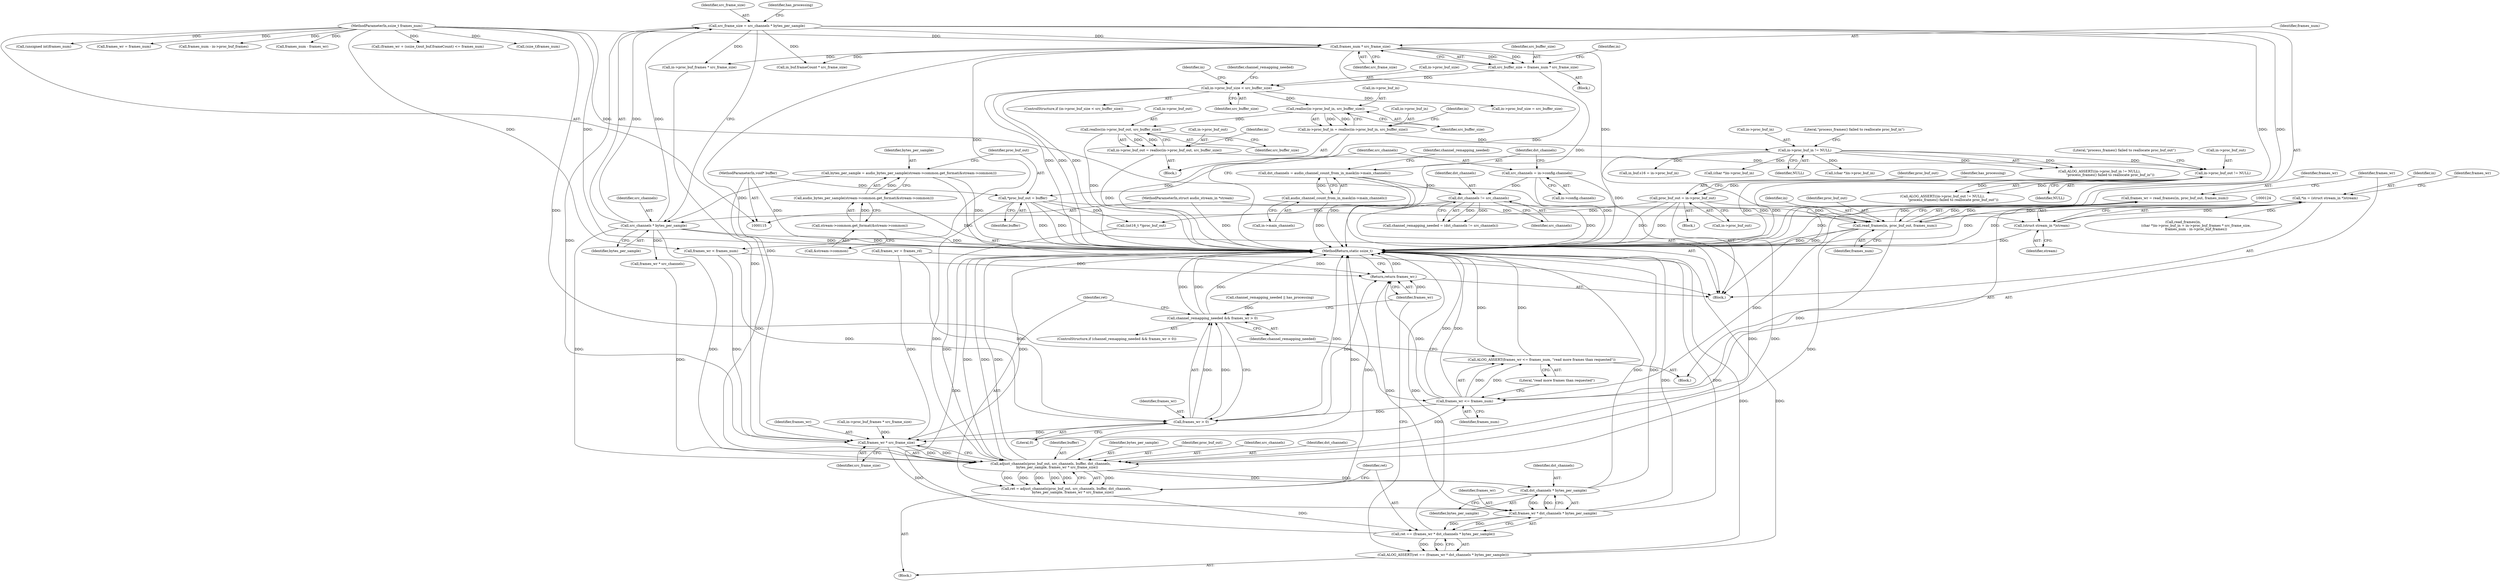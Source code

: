 digraph "0_Android_7df7ec13b1d222ac3a66797fbe432605ea8f973f@API" {
"1000428" [label="(Call,frames_wr = read_frames(in, proc_buf_out, frames_num))"];
"1000430" [label="(Call,read_frames(in, proc_buf_out, frames_num))"];
"1000121" [label="(Call,*in = (struct stream_in *)stream)"];
"1000123" [label="(Call,(struct stream_in *)stream)"];
"1000116" [label="(MethodParameterIn,struct audio_stream_in *stream)"];
"1000236" [label="(Call,proc_buf_out = in->proc_buf_out)"];
"1000227" [label="(Call,in->proc_buf_out != NULL)"];
"1000217" [label="(Call,in->proc_buf_out = realloc(in->proc_buf_out, src_buffer_size))"];
"1000221" [label="(Call,realloc(in->proc_buf_out, src_buffer_size))"];
"1000205" [label="(Call,realloc(in->proc_buf_in, src_buffer_size))"];
"1000190" [label="(Call,in->proc_buf_size < src_buffer_size)"];
"1000184" [label="(Call,src_buffer_size = frames_num * src_frame_size)"];
"1000186" [label="(Call,frames_num * src_frame_size)"];
"1000118" [label="(MethodParameterIn,ssize_t frames_num)"];
"1000165" [label="(Call,src_frame_size = src_channels * bytes_per_sample)"];
"1000167" [label="(Call,src_channels * bytes_per_sample)"];
"1000161" [label="(Call,dst_channels != src_channels)"];
"1000152" [label="(Call,dst_channels = audio_channel_count_from_in_mask(in->main_channels))"];
"1000154" [label="(Call,audio_channel_count_from_in_mask(in->main_channels))"];
"1000144" [label="(Call,src_channels = in->config.channels)"];
"1000131" [label="(Call,bytes_per_sample = audio_bytes_per_sample(stream->common.get_format(&stream->common)))"];
"1000133" [label="(Call,audio_bytes_per_sample(stream->common.get_format(&stream->common)))"];
"1000134" [label="(Call,stream->common.get_format(&stream->common))"];
"1000211" [label="(Call,in->proc_buf_in != NULL)"];
"1000201" [label="(Call,in->proc_buf_in = realloc(in->proc_buf_in, src_buffer_size))"];
"1000140" [label="(Call,*proc_buf_out = buffer)"];
"1000117" [label="(MethodParameterIn,void* buffer)"];
"1000435" [label="(Call,frames_wr <= frames_num)"];
"1000434" [label="(Call,ALOG_ASSERT(frames_wr <= frames_num, \"read more frames than requested\"))"];
"1000442" [label="(Call,frames_wr > 0)"];
"1000440" [label="(Call,channel_remapping_needed && frames_wr > 0)"];
"1000455" [label="(Call,frames_wr * src_frame_size)"];
"1000449" [label="(Call,adjust_channels(proc_buf_out, src_channels, buffer, dst_channels,\n            bytes_per_sample, frames_wr * src_frame_size))"];
"1000447" [label="(Call,ret = adjust_channels(proc_buf_out, src_channels, buffer, dst_channels,\n            bytes_per_sample, frames_wr * src_frame_size))"];
"1000459" [label="(Call,ret == (frames_wr * dst_channels * bytes_per_sample))"];
"1000458" [label="(Call,ALOG_ASSERT(ret == (frames_wr * dst_channels * bytes_per_sample)))"];
"1000463" [label="(Call,dst_channels * bytes_per_sample)"];
"1000461" [label="(Call,frames_wr * dst_channels * bytes_per_sample)"];
"1000466" [label="(Return,return frames_wr;)"];
"1000369" [label="(Call,(char *)in->proc_buf_in)"];
"1000441" [label="(Identifier,channel_remapping_needed)"];
"1000448" [label="(Identifier,ret)"];
"1000221" [label="(Call,realloc(in->proc_buf_out, src_buffer_size))"];
"1000179" [label="(Call,channel_remapping_needed || has_processing)"];
"1000227" [label="(Call,in->proc_buf_out != NULL)"];
"1000467" [label="(Identifier,frames_wr)"];
"1000133" [label="(Call,audio_bytes_per_sample(stream->common.get_format(&stream->common)))"];
"1000165" [label="(Call,src_frame_size = src_channels * bytes_per_sample)"];
"1000420" [label="(Call,(unsigned int)frames_num)"];
"1000116" [label="(MethodParameterIn,struct audio_stream_in *stream)"];
"1000423" [label="(Call,frames_wr = frames_num)"];
"1000235" [label="(Block,)"];
"1000209" [label="(Identifier,src_buffer_size)"];
"1000185" [label="(Identifier,src_buffer_size)"];
"1000194" [label="(Identifier,src_buffer_size)"];
"1000462" [label="(Identifier,frames_wr)"];
"1000118" [label="(MethodParameterIn,ssize_t frames_num)"];
"1000459" [label="(Call,ret == (frames_wr * dst_channels * bytes_per_sample))"];
"1000182" [label="(Block,)"];
"1000218" [label="(Call,in->proc_buf_out)"];
"1000190" [label="(Call,in->proc_buf_size < src_buffer_size)"];
"1000162" [label="(Identifier,dst_channels)"];
"1000445" [label="(Block,)"];
"1000456" [label="(Identifier,frames_wr)"];
"1000452" [label="(Identifier,buffer)"];
"1000321" [label="(Call,(int16_t *)proc_buf_out)"];
"1000284" [label="(Call,frames_wr = frames_rd)"];
"1000454" [label="(Identifier,bytes_per_sample)"];
"1000465" [label="(Identifier,bytes_per_sample)"];
"1000232" [label="(Literal,\"process_frames() failed to reallocate proc_buf_out\")"];
"1000169" [label="(Identifier,bytes_per_sample)"];
"1000160" [label="(Identifier,channel_remapping_needed)"];
"1000217" [label="(Call,in->proc_buf_out = realloc(in->proc_buf_out, src_buffer_size))"];
"1000167" [label="(Call,src_channels * bytes_per_sample)"];
"1000461" [label="(Call,frames_wr * dst_channels * bytes_per_sample)"];
"1000123" [label="(Call,(struct stream_in *)stream)"];
"1000125" [label="(Identifier,stream)"];
"1000245" [label="(Call,frames_wr < frames_num)"];
"1000449" [label="(Call,adjust_channels(proc_buf_out, src_channels, buffer, dst_channels,\n            bytes_per_sample, frames_wr * src_frame_size))"];
"1000161" [label="(Call,dst_channels != src_channels)"];
"1000437" [label="(Identifier,frames_num)"];
"1000215" [label="(Identifier,NULL)"];
"1000196" [label="(Call,in->proc_buf_size = src_buffer_size)"];
"1000261" [label="(Call,read_frames(in,\n                        (char *)in->proc_buf_in + in->proc_buf_frames * src_frame_size,\n                        frames_num - in->proc_buf_frames))"];
"1000191" [label="(Call,in->proc_buf_size)"];
"1000225" [label="(Identifier,src_buffer_size)"];
"1000212" [label="(Call,in->proc_buf_in)"];
"1000195" [label="(Block,)"];
"1000237" [label="(Identifier,proc_buf_out)"];
"1000192" [label="(Identifier,in)"];
"1000205" [label="(Call,realloc(in->proc_buf_in, src_buffer_size))"];
"1000140" [label="(Call,*proc_buf_out = buffer)"];
"1000436" [label="(Identifier,frames_wr)"];
"1000236" [label="(Call,proc_buf_out = in->proc_buf_out)"];
"1000264" [label="(Call,(char *)in->proc_buf_in)"];
"1000141" [label="(Identifier,proc_buf_out)"];
"1000444" [label="(Literal,0)"];
"1000379" [label="(Call,in->proc_buf_frames * src_frame_size)"];
"1000242" [label="(Identifier,has_processing)"];
"1000460" [label="(Identifier,ret)"];
"1000202" [label="(Call,in->proc_buf_in)"];
"1000153" [label="(Identifier,dst_channels)"];
"1000155" [label="(Call,in->main_channels)"];
"1000122" [label="(Identifier,in)"];
"1000210" [label="(Call,ALOG_ASSERT((in->proc_buf_in != NULL),\n                    \"process_frames() failed to reallocate proc_buf_in\"))"];
"1000438" [label="(Literal,\"read more frames than requested\")"];
"1000154" [label="(Call,audio_channel_count_from_in_mask(in->main_channels))"];
"1000428" [label="(Call,frames_wr = read_frames(in, proc_buf_out, frames_num))"];
"1000450" [label="(Identifier,proc_buf_out)"];
"1000201" [label="(Call,in->proc_buf_in = realloc(in->proc_buf_in, src_buffer_size))"];
"1000134" [label="(Call,stream->common.get_format(&stream->common))"];
"1000146" [label="(Call,in->config.channels)"];
"1000228" [label="(Call,in->proc_buf_out)"];
"1000117" [label="(MethodParameterIn,void* buffer)"];
"1000374" [label="(Call,in_buf.frameCount * src_frame_size)"];
"1000442" [label="(Call,frames_wr > 0)"];
"1000229" [label="(Identifier,in)"];
"1000431" [label="(Identifier,in)"];
"1000189" [label="(ControlStructure,if (in->proc_buf_size < src_buffer_size))"];
"1000142" [label="(Identifier,buffer)"];
"1000198" [label="(Identifier,in)"];
"1000432" [label="(Identifier,proc_buf_out)"];
"1000231" [label="(Identifier,NULL)"];
"1000163" [label="(Identifier,src_channels)"];
"1000159" [label="(Call,channel_remapping_needed = (dst_channels != src_channels))"];
"1000152" [label="(Call,dst_channels = audio_channel_count_from_in_mask(in->main_channels))"];
"1000302" [label="(Call,in_buf.s16 = in->proc_buf_in)"];
"1000458" [label="(Call,ALOG_ASSERT(ret == (frames_wr * dst_channels * bytes_per_sample)))"];
"1000463" [label="(Call,dst_channels * bytes_per_sample)"];
"1000238" [label="(Call,in->proc_buf_out)"];
"1000427" [label="(Block,)"];
"1000440" [label="(Call,channel_remapping_needed && frames_wr > 0)"];
"1000121" [label="(Call,*in = (struct stream_in *)stream)"];
"1000119" [label="(Block,)"];
"1000434" [label="(Call,ALOG_ASSERT(frames_wr <= frames_num, \"read more frames than requested\"))"];
"1000451" [label="(Identifier,src_channels)"];
"1000447" [label="(Call,ret = adjust_channels(proc_buf_out, src_channels, buffer, dst_channels,\n            bytes_per_sample, frames_wr * src_frame_size))"];
"1000466" [label="(Return,return frames_wr;)"];
"1000206" [label="(Call,in->proc_buf_in)"];
"1000211" [label="(Call,in->proc_buf_in != NULL)"];
"1000128" [label="(Identifier,frames_wr)"];
"1000453" [label="(Identifier,dst_channels)"];
"1000186" [label="(Call,frames_num * src_frame_size)"];
"1000166" [label="(Identifier,src_frame_size)"];
"1000184" [label="(Call,src_buffer_size = frames_num * src_frame_size)"];
"1000429" [label="(Identifier,frames_wr)"];
"1000455" [label="(Call,frames_wr * src_frame_size)"];
"1000213" [label="(Identifier,in)"];
"1000172" [label="(Identifier,has_processing)"];
"1000443" [label="(Identifier,frames_wr)"];
"1000226" [label="(Call,ALOG_ASSERT((in->proc_buf_out != NULL),\n                    \"process_frames() failed to reallocate proc_buf_out\"))"];
"1000274" [label="(Call,frames_num - in->proc_buf_frames)"];
"1000433" [label="(Identifier,frames_num)"];
"1000216" [label="(Literal,\"process_frames() failed to reallocate proc_buf_in\")"];
"1000439" [label="(ControlStructure,if (channel_remapping_needed && frames_wr > 0))"];
"1000145" [label="(Identifier,src_channels)"];
"1000132" [label="(Identifier,bytes_per_sample)"];
"1000144" [label="(Call,src_channels = in->config.channels)"];
"1000188" [label="(Identifier,src_frame_size)"];
"1000234" [label="(Identifier,channel_remapping_needed)"];
"1000464" [label="(Identifier,dst_channels)"];
"1000187" [label="(Identifier,frames_num)"];
"1000131" [label="(Call,bytes_per_sample = audio_bytes_per_sample(stream->common.get_format(&stream->common)))"];
"1000313" [label="(Call,frames_num - frames_wr)"];
"1000430" [label="(Call,read_frames(in, proc_buf_out, frames_num))"];
"1000468" [label="(MethodReturn,static ssize_t)"];
"1000222" [label="(Call,in->proc_buf_out)"];
"1000395" [label="(Call,(frames_wr + (ssize_t)out_buf.frameCount) <= frames_num)"];
"1000135" [label="(Call,&stream->common)"];
"1000168" [label="(Identifier,src_channels)"];
"1000435" [label="(Call,frames_wr <= frames_num)"];
"1000269" [label="(Call,in->proc_buf_frames * src_frame_size)"];
"1000254" [label="(Call,(size_t)frames_num)"];
"1000324" [label="(Call,frames_wr * src_channels)"];
"1000457" [label="(Identifier,src_frame_size)"];
"1000428" -> "1000427"  [label="AST: "];
"1000428" -> "1000430"  [label="CFG: "];
"1000429" -> "1000428"  [label="AST: "];
"1000430" -> "1000428"  [label="AST: "];
"1000436" -> "1000428"  [label="CFG: "];
"1000428" -> "1000468"  [label="DDG: "];
"1000430" -> "1000428"  [label="DDG: "];
"1000430" -> "1000428"  [label="DDG: "];
"1000430" -> "1000428"  [label="DDG: "];
"1000428" -> "1000435"  [label="DDG: "];
"1000430" -> "1000433"  [label="CFG: "];
"1000431" -> "1000430"  [label="AST: "];
"1000432" -> "1000430"  [label="AST: "];
"1000433" -> "1000430"  [label="AST: "];
"1000430" -> "1000468"  [label="DDG: "];
"1000430" -> "1000468"  [label="DDG: "];
"1000121" -> "1000430"  [label="DDG: "];
"1000236" -> "1000430"  [label="DDG: "];
"1000140" -> "1000430"  [label="DDG: "];
"1000186" -> "1000430"  [label="DDG: "];
"1000118" -> "1000430"  [label="DDG: "];
"1000430" -> "1000435"  [label="DDG: "];
"1000430" -> "1000449"  [label="DDG: "];
"1000121" -> "1000119"  [label="AST: "];
"1000121" -> "1000123"  [label="CFG: "];
"1000122" -> "1000121"  [label="AST: "];
"1000123" -> "1000121"  [label="AST: "];
"1000128" -> "1000121"  [label="CFG: "];
"1000121" -> "1000468"  [label="DDG: "];
"1000121" -> "1000468"  [label="DDG: "];
"1000123" -> "1000121"  [label="DDG: "];
"1000121" -> "1000261"  [label="DDG: "];
"1000123" -> "1000125"  [label="CFG: "];
"1000124" -> "1000123"  [label="AST: "];
"1000125" -> "1000123"  [label="AST: "];
"1000123" -> "1000468"  [label="DDG: "];
"1000116" -> "1000123"  [label="DDG: "];
"1000116" -> "1000115"  [label="AST: "];
"1000116" -> "1000468"  [label="DDG: "];
"1000236" -> "1000235"  [label="AST: "];
"1000236" -> "1000238"  [label="CFG: "];
"1000237" -> "1000236"  [label="AST: "];
"1000238" -> "1000236"  [label="AST: "];
"1000242" -> "1000236"  [label="CFG: "];
"1000236" -> "1000468"  [label="DDG: "];
"1000236" -> "1000468"  [label="DDG: "];
"1000227" -> "1000236"  [label="DDG: "];
"1000236" -> "1000321"  [label="DDG: "];
"1000236" -> "1000449"  [label="DDG: "];
"1000227" -> "1000226"  [label="AST: "];
"1000227" -> "1000231"  [label="CFG: "];
"1000228" -> "1000227"  [label="AST: "];
"1000231" -> "1000227"  [label="AST: "];
"1000232" -> "1000227"  [label="CFG: "];
"1000227" -> "1000468"  [label="DDG: "];
"1000227" -> "1000468"  [label="DDG: "];
"1000227" -> "1000226"  [label="DDG: "];
"1000227" -> "1000226"  [label="DDG: "];
"1000217" -> "1000227"  [label="DDG: "];
"1000211" -> "1000227"  [label="DDG: "];
"1000217" -> "1000195"  [label="AST: "];
"1000217" -> "1000221"  [label="CFG: "];
"1000218" -> "1000217"  [label="AST: "];
"1000221" -> "1000217"  [label="AST: "];
"1000229" -> "1000217"  [label="CFG: "];
"1000217" -> "1000468"  [label="DDG: "];
"1000221" -> "1000217"  [label="DDG: "];
"1000221" -> "1000217"  [label="DDG: "];
"1000221" -> "1000225"  [label="CFG: "];
"1000222" -> "1000221"  [label="AST: "];
"1000225" -> "1000221"  [label="AST: "];
"1000221" -> "1000468"  [label="DDG: "];
"1000205" -> "1000221"  [label="DDG: "];
"1000205" -> "1000201"  [label="AST: "];
"1000205" -> "1000209"  [label="CFG: "];
"1000206" -> "1000205"  [label="AST: "];
"1000209" -> "1000205"  [label="AST: "];
"1000201" -> "1000205"  [label="CFG: "];
"1000205" -> "1000201"  [label="DDG: "];
"1000205" -> "1000201"  [label="DDG: "];
"1000190" -> "1000205"  [label="DDG: "];
"1000190" -> "1000189"  [label="AST: "];
"1000190" -> "1000194"  [label="CFG: "];
"1000191" -> "1000190"  [label="AST: "];
"1000194" -> "1000190"  [label="AST: "];
"1000198" -> "1000190"  [label="CFG: "];
"1000234" -> "1000190"  [label="CFG: "];
"1000190" -> "1000468"  [label="DDG: "];
"1000190" -> "1000468"  [label="DDG: "];
"1000190" -> "1000468"  [label="DDG: "];
"1000184" -> "1000190"  [label="DDG: "];
"1000190" -> "1000196"  [label="DDG: "];
"1000184" -> "1000182"  [label="AST: "];
"1000184" -> "1000186"  [label="CFG: "];
"1000185" -> "1000184"  [label="AST: "];
"1000186" -> "1000184"  [label="AST: "];
"1000192" -> "1000184"  [label="CFG: "];
"1000184" -> "1000468"  [label="DDG: "];
"1000186" -> "1000184"  [label="DDG: "];
"1000186" -> "1000184"  [label="DDG: "];
"1000186" -> "1000188"  [label="CFG: "];
"1000187" -> "1000186"  [label="AST: "];
"1000188" -> "1000186"  [label="AST: "];
"1000186" -> "1000468"  [label="DDG: "];
"1000118" -> "1000186"  [label="DDG: "];
"1000165" -> "1000186"  [label="DDG: "];
"1000186" -> "1000245"  [label="DDG: "];
"1000186" -> "1000269"  [label="DDG: "];
"1000186" -> "1000374"  [label="DDG: "];
"1000186" -> "1000455"  [label="DDG: "];
"1000118" -> "1000115"  [label="AST: "];
"1000118" -> "1000468"  [label="DDG: "];
"1000118" -> "1000245"  [label="DDG: "];
"1000118" -> "1000254"  [label="DDG: "];
"1000118" -> "1000274"  [label="DDG: "];
"1000118" -> "1000313"  [label="DDG: "];
"1000118" -> "1000395"  [label="DDG: "];
"1000118" -> "1000420"  [label="DDG: "];
"1000118" -> "1000423"  [label="DDG: "];
"1000118" -> "1000435"  [label="DDG: "];
"1000165" -> "1000119"  [label="AST: "];
"1000165" -> "1000167"  [label="CFG: "];
"1000166" -> "1000165"  [label="AST: "];
"1000167" -> "1000165"  [label="AST: "];
"1000172" -> "1000165"  [label="CFG: "];
"1000165" -> "1000468"  [label="DDG: "];
"1000165" -> "1000468"  [label="DDG: "];
"1000167" -> "1000165"  [label="DDG: "];
"1000167" -> "1000165"  [label="DDG: "];
"1000165" -> "1000269"  [label="DDG: "];
"1000165" -> "1000374"  [label="DDG: "];
"1000165" -> "1000455"  [label="DDG: "];
"1000167" -> "1000169"  [label="CFG: "];
"1000168" -> "1000167"  [label="AST: "];
"1000169" -> "1000167"  [label="AST: "];
"1000167" -> "1000468"  [label="DDG: "];
"1000167" -> "1000468"  [label="DDG: "];
"1000161" -> "1000167"  [label="DDG: "];
"1000131" -> "1000167"  [label="DDG: "];
"1000167" -> "1000324"  [label="DDG: "];
"1000167" -> "1000449"  [label="DDG: "];
"1000167" -> "1000449"  [label="DDG: "];
"1000161" -> "1000159"  [label="AST: "];
"1000161" -> "1000163"  [label="CFG: "];
"1000162" -> "1000161"  [label="AST: "];
"1000163" -> "1000161"  [label="AST: "];
"1000159" -> "1000161"  [label="CFG: "];
"1000161" -> "1000468"  [label="DDG: "];
"1000161" -> "1000159"  [label="DDG: "];
"1000161" -> "1000159"  [label="DDG: "];
"1000152" -> "1000161"  [label="DDG: "];
"1000144" -> "1000161"  [label="DDG: "];
"1000161" -> "1000449"  [label="DDG: "];
"1000152" -> "1000119"  [label="AST: "];
"1000152" -> "1000154"  [label="CFG: "];
"1000153" -> "1000152"  [label="AST: "];
"1000154" -> "1000152"  [label="AST: "];
"1000160" -> "1000152"  [label="CFG: "];
"1000152" -> "1000468"  [label="DDG: "];
"1000154" -> "1000152"  [label="DDG: "];
"1000154" -> "1000155"  [label="CFG: "];
"1000155" -> "1000154"  [label="AST: "];
"1000154" -> "1000468"  [label="DDG: "];
"1000144" -> "1000119"  [label="AST: "];
"1000144" -> "1000146"  [label="CFG: "];
"1000145" -> "1000144"  [label="AST: "];
"1000146" -> "1000144"  [label="AST: "];
"1000153" -> "1000144"  [label="CFG: "];
"1000144" -> "1000468"  [label="DDG: "];
"1000131" -> "1000119"  [label="AST: "];
"1000131" -> "1000133"  [label="CFG: "];
"1000132" -> "1000131"  [label="AST: "];
"1000133" -> "1000131"  [label="AST: "];
"1000141" -> "1000131"  [label="CFG: "];
"1000131" -> "1000468"  [label="DDG: "];
"1000133" -> "1000131"  [label="DDG: "];
"1000133" -> "1000134"  [label="CFG: "];
"1000134" -> "1000133"  [label="AST: "];
"1000133" -> "1000468"  [label="DDG: "];
"1000134" -> "1000133"  [label="DDG: "];
"1000134" -> "1000135"  [label="CFG: "];
"1000135" -> "1000134"  [label="AST: "];
"1000134" -> "1000468"  [label="DDG: "];
"1000211" -> "1000210"  [label="AST: "];
"1000211" -> "1000215"  [label="CFG: "];
"1000212" -> "1000211"  [label="AST: "];
"1000215" -> "1000211"  [label="AST: "];
"1000216" -> "1000211"  [label="CFG: "];
"1000211" -> "1000468"  [label="DDG: "];
"1000211" -> "1000210"  [label="DDG: "];
"1000211" -> "1000210"  [label="DDG: "];
"1000201" -> "1000211"  [label="DDG: "];
"1000211" -> "1000264"  [label="DDG: "];
"1000211" -> "1000302"  [label="DDG: "];
"1000211" -> "1000369"  [label="DDG: "];
"1000201" -> "1000195"  [label="AST: "];
"1000202" -> "1000201"  [label="AST: "];
"1000213" -> "1000201"  [label="CFG: "];
"1000201" -> "1000468"  [label="DDG: "];
"1000140" -> "1000119"  [label="AST: "];
"1000140" -> "1000142"  [label="CFG: "];
"1000141" -> "1000140"  [label="AST: "];
"1000142" -> "1000140"  [label="AST: "];
"1000145" -> "1000140"  [label="CFG: "];
"1000140" -> "1000468"  [label="DDG: "];
"1000140" -> "1000468"  [label="DDG: "];
"1000117" -> "1000140"  [label="DDG: "];
"1000140" -> "1000321"  [label="DDG: "];
"1000140" -> "1000449"  [label="DDG: "];
"1000117" -> "1000115"  [label="AST: "];
"1000117" -> "1000468"  [label="DDG: "];
"1000117" -> "1000449"  [label="DDG: "];
"1000435" -> "1000434"  [label="AST: "];
"1000435" -> "1000437"  [label="CFG: "];
"1000436" -> "1000435"  [label="AST: "];
"1000437" -> "1000435"  [label="AST: "];
"1000438" -> "1000435"  [label="CFG: "];
"1000435" -> "1000468"  [label="DDG: "];
"1000435" -> "1000468"  [label="DDG: "];
"1000435" -> "1000434"  [label="DDG: "];
"1000435" -> "1000434"  [label="DDG: "];
"1000435" -> "1000442"  [label="DDG: "];
"1000435" -> "1000455"  [label="DDG: "];
"1000435" -> "1000466"  [label="DDG: "];
"1000434" -> "1000427"  [label="AST: "];
"1000434" -> "1000438"  [label="CFG: "];
"1000438" -> "1000434"  [label="AST: "];
"1000441" -> "1000434"  [label="CFG: "];
"1000434" -> "1000468"  [label="DDG: "];
"1000434" -> "1000468"  [label="DDG: "];
"1000442" -> "1000440"  [label="AST: "];
"1000442" -> "1000444"  [label="CFG: "];
"1000443" -> "1000442"  [label="AST: "];
"1000444" -> "1000442"  [label="AST: "];
"1000440" -> "1000442"  [label="CFG: "];
"1000442" -> "1000468"  [label="DDG: "];
"1000442" -> "1000440"  [label="DDG: "];
"1000442" -> "1000440"  [label="DDG: "];
"1000245" -> "1000442"  [label="DDG: "];
"1000284" -> "1000442"  [label="DDG: "];
"1000442" -> "1000455"  [label="DDG: "];
"1000442" -> "1000466"  [label="DDG: "];
"1000440" -> "1000439"  [label="AST: "];
"1000440" -> "1000441"  [label="CFG: "];
"1000441" -> "1000440"  [label="AST: "];
"1000448" -> "1000440"  [label="CFG: "];
"1000467" -> "1000440"  [label="CFG: "];
"1000440" -> "1000468"  [label="DDG: "];
"1000440" -> "1000468"  [label="DDG: "];
"1000440" -> "1000468"  [label="DDG: "];
"1000179" -> "1000440"  [label="DDG: "];
"1000455" -> "1000449"  [label="AST: "];
"1000455" -> "1000457"  [label="CFG: "];
"1000456" -> "1000455"  [label="AST: "];
"1000457" -> "1000455"  [label="AST: "];
"1000449" -> "1000455"  [label="CFG: "];
"1000455" -> "1000468"  [label="DDG: "];
"1000455" -> "1000449"  [label="DDG: "];
"1000455" -> "1000449"  [label="DDG: "];
"1000245" -> "1000455"  [label="DDG: "];
"1000284" -> "1000455"  [label="DDG: "];
"1000379" -> "1000455"  [label="DDG: "];
"1000269" -> "1000455"  [label="DDG: "];
"1000455" -> "1000461"  [label="DDG: "];
"1000449" -> "1000447"  [label="AST: "];
"1000450" -> "1000449"  [label="AST: "];
"1000451" -> "1000449"  [label="AST: "];
"1000452" -> "1000449"  [label="AST: "];
"1000453" -> "1000449"  [label="AST: "];
"1000454" -> "1000449"  [label="AST: "];
"1000447" -> "1000449"  [label="CFG: "];
"1000449" -> "1000468"  [label="DDG: "];
"1000449" -> "1000468"  [label="DDG: "];
"1000449" -> "1000468"  [label="DDG: "];
"1000449" -> "1000468"  [label="DDG: "];
"1000449" -> "1000447"  [label="DDG: "];
"1000449" -> "1000447"  [label="DDG: "];
"1000449" -> "1000447"  [label="DDG: "];
"1000449" -> "1000447"  [label="DDG: "];
"1000449" -> "1000447"  [label="DDG: "];
"1000449" -> "1000447"  [label="DDG: "];
"1000321" -> "1000449"  [label="DDG: "];
"1000324" -> "1000449"  [label="DDG: "];
"1000449" -> "1000463"  [label="DDG: "];
"1000449" -> "1000463"  [label="DDG: "];
"1000447" -> "1000445"  [label="AST: "];
"1000448" -> "1000447"  [label="AST: "];
"1000460" -> "1000447"  [label="CFG: "];
"1000447" -> "1000468"  [label="DDG: "];
"1000447" -> "1000459"  [label="DDG: "];
"1000459" -> "1000458"  [label="AST: "];
"1000459" -> "1000461"  [label="CFG: "];
"1000460" -> "1000459"  [label="AST: "];
"1000461" -> "1000459"  [label="AST: "];
"1000458" -> "1000459"  [label="CFG: "];
"1000459" -> "1000468"  [label="DDG: "];
"1000459" -> "1000468"  [label="DDG: "];
"1000459" -> "1000458"  [label="DDG: "];
"1000459" -> "1000458"  [label="DDG: "];
"1000461" -> "1000459"  [label="DDG: "];
"1000461" -> "1000459"  [label="DDG: "];
"1000458" -> "1000445"  [label="AST: "];
"1000467" -> "1000458"  [label="CFG: "];
"1000458" -> "1000468"  [label="DDG: "];
"1000458" -> "1000468"  [label="DDG: "];
"1000463" -> "1000461"  [label="AST: "];
"1000463" -> "1000465"  [label="CFG: "];
"1000464" -> "1000463"  [label="AST: "];
"1000465" -> "1000463"  [label="AST: "];
"1000461" -> "1000463"  [label="CFG: "];
"1000463" -> "1000468"  [label="DDG: "];
"1000463" -> "1000468"  [label="DDG: "];
"1000463" -> "1000461"  [label="DDG: "];
"1000463" -> "1000461"  [label="DDG: "];
"1000462" -> "1000461"  [label="AST: "];
"1000461" -> "1000468"  [label="DDG: "];
"1000461" -> "1000468"  [label="DDG: "];
"1000461" -> "1000466"  [label="DDG: "];
"1000466" -> "1000119"  [label="AST: "];
"1000466" -> "1000467"  [label="CFG: "];
"1000467" -> "1000466"  [label="AST: "];
"1000468" -> "1000466"  [label="CFG: "];
"1000466" -> "1000468"  [label="DDG: "];
"1000467" -> "1000466"  [label="DDG: "];
"1000245" -> "1000466"  [label="DDG: "];
"1000284" -> "1000466"  [label="DDG: "];
}
